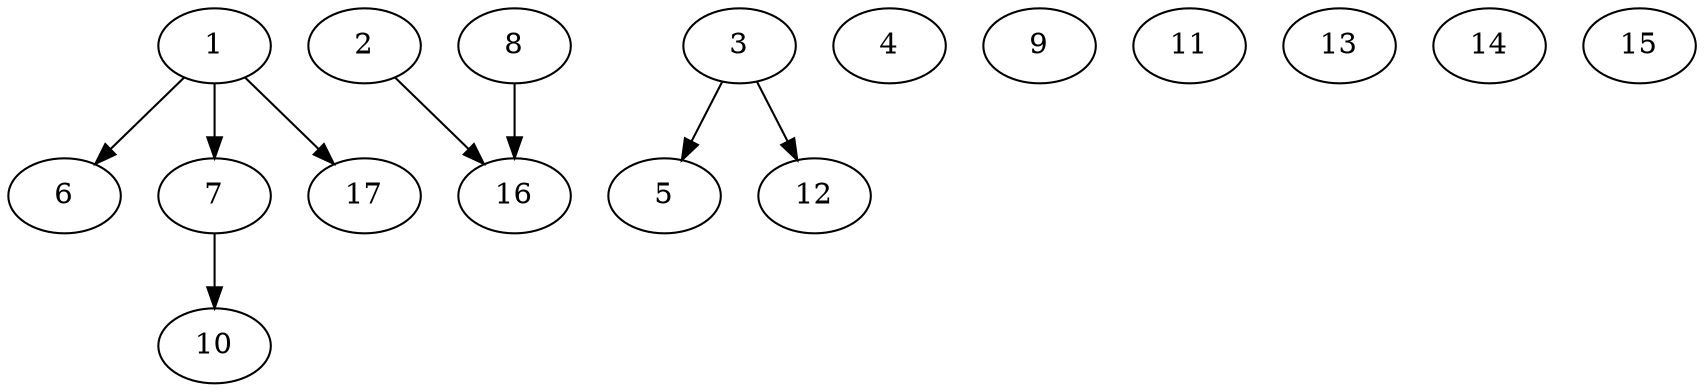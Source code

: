 digraph "16_4" {
	1	 [Weight=6];
	6	 [Weight=10];
	1 -> 6	 [Weight=12];
	7	 [Weight=6];
	1 -> 7	 [Weight=20];
	17	 [Weight=3];
	1 -> 17	 [Weight=10];
	2	 [Weight=3];
	16	 [Weight=2];
	2 -> 16	 [Weight=12];
	3	 [Weight=8];
	5	 [Weight=2];
	3 -> 5	 [Weight=14];
	12	 [Weight=3];
	3 -> 12	 [Weight=12];
	4	 [Weight=8];
	10	 [Weight=8];
	7 -> 10	 [Weight=6];
	8	 [Weight=7];
	8 -> 16	 [Weight=6];
	9	 [Weight=3];
	11	 [Weight=9];
	13	 [Weight=8];
	14	 [Weight=6];
	15	 [Weight=6];
}
